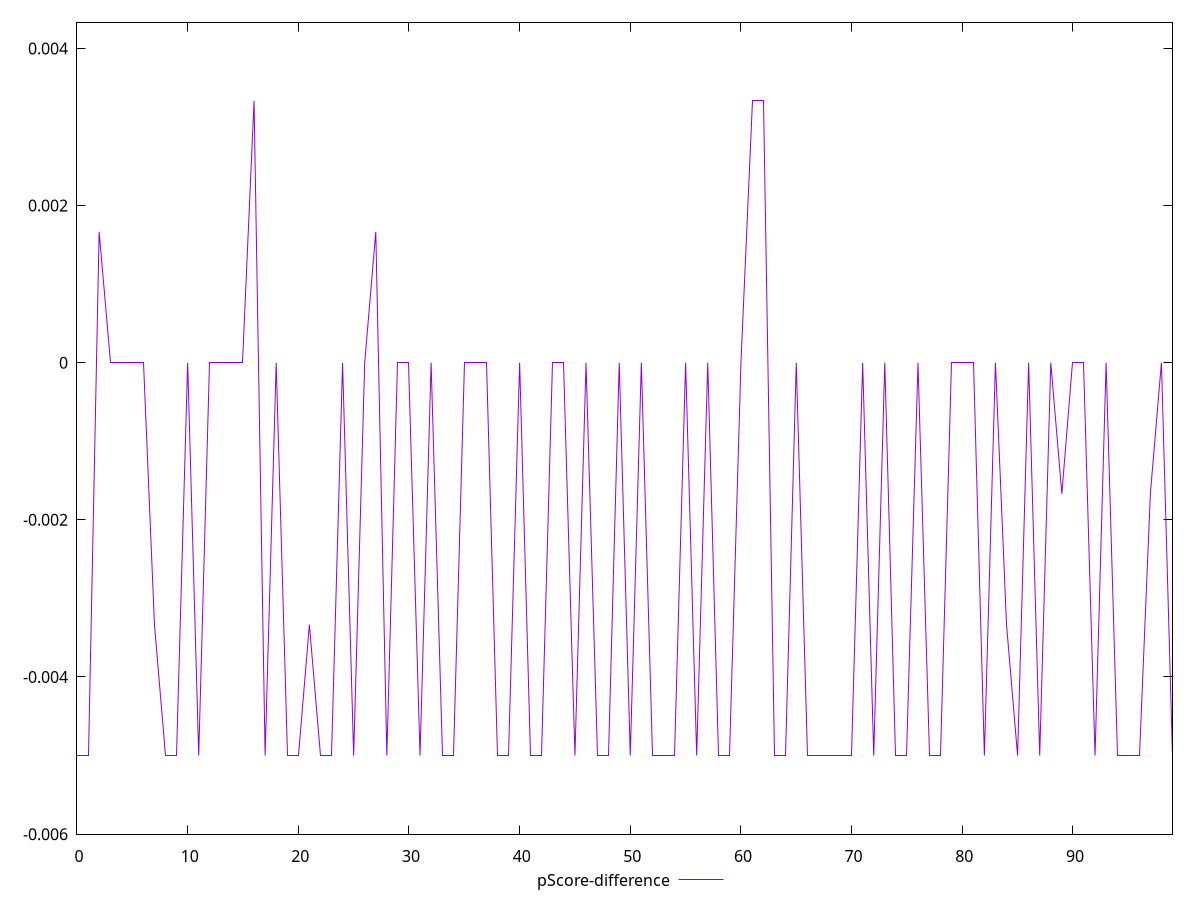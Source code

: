 reset

$pScoreDifference <<EOF
0 -0.0050000000000000044
1 -0.0050000000000000044
2 0.0016666666666667052
3 0
4 0
5 0
6 0
7 -0.0033333333333332993
8 -0.0050000000000000044
9 -0.0050000000000000044
10 0
11 -0.0050000000000000044
12 0
13 0
14 0
15 0
16 0.0033333333333332993
17 -0.0050000000000000044
18 0
19 -0.0050000000000000044
20 -0.0050000000000000044
21 -0.0033333333333332993
22 -0.0050000000000000044
23 -0.0050000000000000044
24 0
25 -0.0050000000000000044
26 0
27 0.0016666666666665941
28 -0.0050000000000000044
29 0
30 0
31 -0.0050000000000000044
32 0
33 -0.0050000000000000044
34 -0.0050000000000000044
35 0
36 0
37 0
38 -0.0050000000000000044
39 -0.0050000000000000044
40 0
41 -0.0050000000000000044
42 -0.0050000000000000044
43 0
44 0
45 -0.0050000000000000044
46 0
47 -0.0050000000000000044
48 -0.0050000000000000044
49 0
50 -0.0050000000000000044
51 0
52 -0.0050000000000000044
53 -0.0050000000000000044
54 -0.0050000000000000044
55 0
56 -0.0050000000000000044
57 0
58 -0.0050000000000000044
59 -0.0050000000000000044
60 0
61 0.0033333333333332993
62 0.0033333333333332993
63 -0.0050000000000000044
64 -0.0050000000000000044
65 0
66 -0.0050000000000000044
67 -0.0050000000000000044
68 -0.0050000000000000044
69 -0.0050000000000000044
70 -0.0050000000000000044
71 0
72 -0.0050000000000000044
73 0
74 -0.0050000000000000044
75 -0.0050000000000000044
76 0
77 -0.0050000000000000044
78 -0.0050000000000000044
79 0
80 0
81 0
82 -0.0050000000000000044
83 0
84 -0.0033333333333334103
85 -0.0050000000000000044
86 0
87 -0.0050000000000000044
88 0
89 -0.0016666666666667052
90 0
91 0
92 -0.0050000000000000044
93 0
94 -0.0050000000000000044
95 -0.0050000000000000044
96 -0.0050000000000000044
97 -0.0016666666666667052
98 0
99 -0.0050000000000000044
EOF

set key outside below
set xrange [0:99]
set yrange [-0.0060000000000000045:0.004333333333333299]
set trange [-0.0060000000000000045:0.004333333333333299]
set terminal svg size 640, 500 enhanced background rgb 'white'
set output "reprap/uses-optimized-images/samples/pages+cached+noexternal+nomedia+nocss/pScore-difference/values.svg"

plot $pScoreDifference title "pScore-difference" with line

reset
